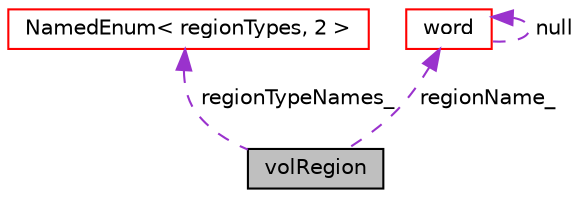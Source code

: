 digraph "volRegion"
{
  bgcolor="transparent";
  edge [fontname="Helvetica",fontsize="10",labelfontname="Helvetica",labelfontsize="10"];
  node [fontname="Helvetica",fontsize="10",shape=record];
  Node3 [label="volRegion",height=0.2,width=0.4,color="black", fillcolor="grey75", style="filled", fontcolor="black"];
  Node4 -> Node3 [dir="back",color="darkorchid3",fontsize="10",style="dashed",label=" regionTypeNames_" ,fontname="Helvetica"];
  Node4 [label="NamedEnum\< regionTypes, 2 \>",height=0.2,width=0.4,color="red",URL="$a27113.html"];
  Node9 -> Node3 [dir="back",color="darkorchid3",fontsize="10",style="dashed",label=" regionName_" ,fontname="Helvetica"];
  Node9 [label="word",height=0.2,width=0.4,color="red",URL="$a29565.html",tooltip="A class for handling words, derived from string. "];
  Node9 -> Node9 [dir="back",color="darkorchid3",fontsize="10",style="dashed",label=" null" ,fontname="Helvetica"];
}
